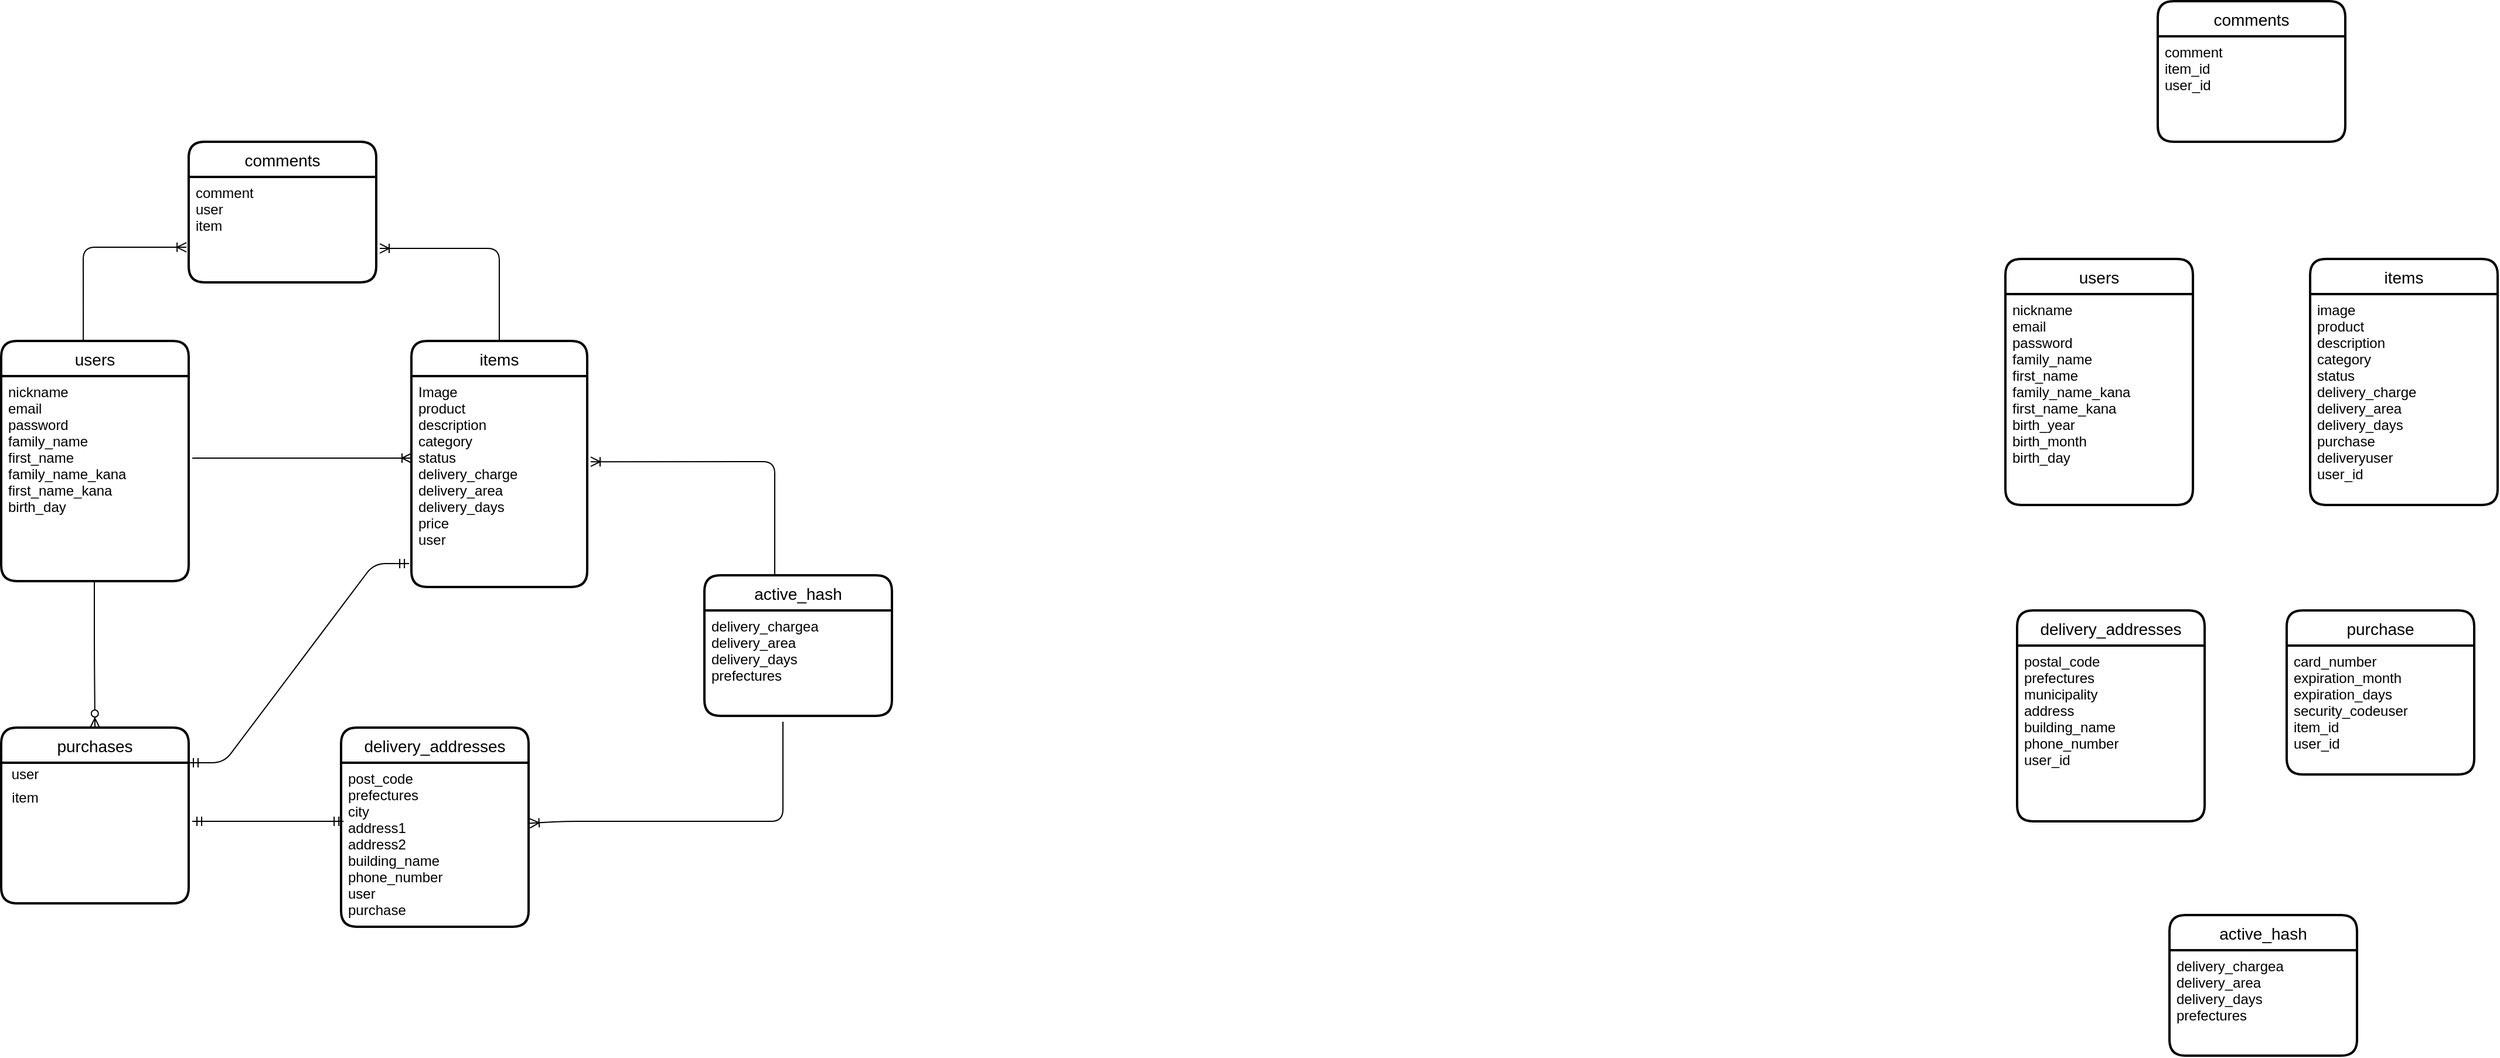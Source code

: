 <mxfile version="13.6.5">
    <diagram id="mU3WlqO-pgrdF8bEOCiX" name="ページ1">
        <mxGraphModel dx="2221" dy="1724" grid="1" gridSize="10" guides="1" tooltips="1" connect="1" arrows="1" fold="1" page="1" pageScale="1" pageWidth="827" pageHeight="1169" math="0" shadow="0">
            <root>
                <mxCell id="0"/>
                <mxCell id="1" parent="0"/>
                <mxCell id="42" value="users" style="swimlane;childLayout=stackLayout;horizontal=1;startSize=30;horizontalStack=0;rounded=1;fontSize=14;fontStyle=0;strokeWidth=2;resizeParent=0;resizeLast=1;shadow=0;dashed=0;align=center;" parent="1" vertex="1">
                    <mxGeometry x="180" y="10" width="160" height="210" as="geometry"/>
                </mxCell>
                <mxCell id="43" value="nickname&#10;email&#10;password&#10;family_name&#10;first_name&#10;family_name_kana&#10;first_name_kana&#10;birth_year&#10;birth_month&#10;birth_day" style="align=left;strokeColor=none;fillColor=none;spacingLeft=4;fontSize=12;verticalAlign=top;resizable=0;rotatable=0;part=1;" parent="42" vertex="1">
                    <mxGeometry y="30" width="160" height="180" as="geometry"/>
                </mxCell>
                <mxCell id="35" value="items" style="swimlane;childLayout=stackLayout;horizontal=1;startSize=30;horizontalStack=0;rounded=1;fontSize=14;fontStyle=0;strokeWidth=2;resizeParent=0;resizeLast=1;shadow=0;dashed=0;align=center;" parent="1" vertex="1">
                    <mxGeometry x="440" y="10" width="160" height="210" as="geometry"/>
                </mxCell>
                <mxCell id="36" value="image&#10;product&#10;description&#10;category&#10;status&#10;delivery_charge&#10;delivery_area&#10;delivery_days&#10;purchase&#10;deliveryuser&#10;user_id" style="align=left;strokeColor=none;fillColor=none;spacingLeft=4;fontSize=12;verticalAlign=top;resizable=0;rotatable=0;part=1;" parent="35" vertex="1">
                    <mxGeometry y="30" width="160" height="180" as="geometry"/>
                </mxCell>
                <mxCell id="46" value="comments" style="swimlane;childLayout=stackLayout;horizontal=1;startSize=30;horizontalStack=0;rounded=1;fontSize=14;fontStyle=0;strokeWidth=2;resizeParent=0;resizeLast=1;shadow=0;dashed=0;align=center;" parent="1" vertex="1">
                    <mxGeometry x="310" y="-210" width="160" height="120" as="geometry"/>
                </mxCell>
                <mxCell id="47" value="comment&#10;item_id&#10;user_id" style="align=left;strokeColor=none;fillColor=none;spacingLeft=4;fontSize=12;verticalAlign=top;resizable=0;rotatable=0;part=1;" parent="46" vertex="1">
                    <mxGeometry y="30" width="160" height="90" as="geometry"/>
                </mxCell>
                <mxCell id="44" value="delivery_addresses" style="swimlane;childLayout=stackLayout;horizontal=1;startSize=30;horizontalStack=0;rounded=1;fontSize=14;fontStyle=0;strokeWidth=2;resizeParent=0;resizeLast=1;shadow=0;dashed=0;align=center;" parent="1" vertex="1">
                    <mxGeometry x="190" y="310" width="160" height="180" as="geometry"/>
                </mxCell>
                <mxCell id="45" value="postal_code&#10;prefectures&#10;municipality&#10;address&#10;building_name&#10;phone_number&#10;user_id" style="align=left;strokeColor=none;fillColor=none;spacingLeft=4;fontSize=12;verticalAlign=top;resizable=0;rotatable=0;part=1;" parent="44" vertex="1">
                    <mxGeometry y="30" width="160" height="150" as="geometry"/>
                </mxCell>
                <mxCell id="48" value="purchase" style="swimlane;childLayout=stackLayout;horizontal=1;startSize=30;horizontalStack=0;rounded=1;fontSize=14;fontStyle=0;strokeWidth=2;resizeParent=0;resizeLast=1;shadow=0;dashed=0;align=center;" parent="1" vertex="1">
                    <mxGeometry x="420" y="310" width="160" height="140" as="geometry"/>
                </mxCell>
                <mxCell id="49" value="card_number&#10;expiration_month&#10;expiration_days&#10;security_codeuser&#10;item_id&#10;user_id" style="align=left;strokeColor=none;fillColor=none;spacingLeft=4;fontSize=12;verticalAlign=top;resizable=0;rotatable=0;part=1;" parent="48" vertex="1">
                    <mxGeometry y="30" width="160" height="110" as="geometry"/>
                </mxCell>
                <mxCell id="50" value="active_hash" style="swimlane;childLayout=stackLayout;horizontal=1;startSize=30;horizontalStack=0;rounded=1;fontSize=14;fontStyle=0;strokeWidth=2;resizeParent=0;resizeLast=1;shadow=0;dashed=0;align=center;" parent="1" vertex="1">
                    <mxGeometry x="320" y="570" width="160" height="120" as="geometry"/>
                </mxCell>
                <mxCell id="51" value="delivery_chargea&#10;delivery_area&#10;delivery_days&#10;prefectures" style="align=left;strokeColor=none;fillColor=none;spacingLeft=4;fontSize=12;verticalAlign=top;resizable=0;rotatable=0;part=1;" parent="50" vertex="1">
                    <mxGeometry y="30" width="160" height="90" as="geometry"/>
                </mxCell>
                <mxCell id="52" value="users" style="swimlane;childLayout=stackLayout;horizontal=1;startSize=30;horizontalStack=0;rounded=1;fontSize=14;fontStyle=0;strokeWidth=2;resizeParent=0;resizeLast=1;shadow=0;dashed=0;align=center;" parent="1" vertex="1">
                    <mxGeometry x="-1530" y="80" width="160" height="205" as="geometry"/>
                </mxCell>
                <mxCell id="53" value="nickname&#10;email&#10;password&#10;family_name&#10;first_name&#10;family_name_kana&#10;first_name_kana&#10;birth_day" style="align=left;strokeColor=none;fillColor=none;spacingLeft=4;fontSize=12;verticalAlign=top;resizable=0;rotatable=0;part=1;" parent="52" vertex="1">
                    <mxGeometry y="30" width="160" height="175" as="geometry"/>
                </mxCell>
                <mxCell id="67" value="" style="fontSize=12;html=1;endArrow=ERoneToMany;entryX=-0.012;entryY=0.667;entryDx=0;entryDy=0;entryPerimeter=0;exitX=0.438;exitY=0;exitDx=0;exitDy=0;exitPerimeter=0;" parent="1" source="52" target="60" edge="1">
                    <mxGeometry width="100" height="100" relative="1" as="geometry">
                        <mxPoint x="-1460" y="95" as="sourcePoint"/>
                        <mxPoint x="-1380" y="-20" as="targetPoint"/>
                        <Array as="points">
                            <mxPoint x="-1460"/>
                        </Array>
                    </mxGeometry>
                </mxCell>
                <mxCell id="74" value="" style="fontSize=12;html=1;endArrow=ERoneToMany;exitX=0.5;exitY=0;exitDx=0;exitDy=0;elbow=vertical;entryX=1.019;entryY=0.678;entryDx=0;entryDy=0;entryPerimeter=0;" parent="1" source="54" target="60" edge="1">
                    <mxGeometry width="100" height="100" relative="1" as="geometry">
                        <mxPoint x="-1120" y="80" as="sourcePoint"/>
                        <mxPoint x="-1208" y="-20" as="targetPoint"/>
                        <Array as="points">
                            <mxPoint x="-1105" y="1"/>
                        </Array>
                    </mxGeometry>
                </mxCell>
                <mxCell id="59" value="comments" style="swimlane;childLayout=stackLayout;horizontal=1;startSize=30;horizontalStack=0;rounded=1;fontSize=14;fontStyle=0;strokeWidth=2;resizeParent=0;resizeLast=1;shadow=0;dashed=0;align=center;" parent="1" vertex="1">
                    <mxGeometry x="-1370" y="-90" width="160" height="120" as="geometry"/>
                </mxCell>
                <mxCell id="60" value="comment&#10;user&#10;item&#10;" style="align=left;strokeColor=none;fillColor=none;spacingLeft=4;fontSize=12;verticalAlign=top;resizable=0;rotatable=0;part=1;" parent="59" vertex="1">
                    <mxGeometry y="30" width="160" height="90" as="geometry"/>
                </mxCell>
                <mxCell id="61" value="purchases" style="swimlane;childLayout=stackLayout;horizontal=1;startSize=30;horizontalStack=0;rounded=1;fontSize=14;fontStyle=0;strokeWidth=2;resizeParent=0;resizeLast=1;shadow=0;dashed=0;align=center;" parent="1" vertex="1">
                    <mxGeometry x="-1530" y="410" width="160" height="150" as="geometry"/>
                </mxCell>
                <mxCell id="78" value="" style="fontSize=12;html=1;endArrow=ERzeroToMany;endFill=1;entryX=0.5;entryY=0;entryDx=0;entryDy=0;" parent="1" target="61" edge="1">
                    <mxGeometry width="100" height="100" relative="1" as="geometry">
                        <mxPoint x="-1450.5" y="285" as="sourcePoint"/>
                        <mxPoint x="-1450" y="400" as="targetPoint"/>
                        <Array as="points">
                            <mxPoint x="-1450.5" y="345"/>
                        </Array>
                    </mxGeometry>
                </mxCell>
                <mxCell id="54" value="items" style="swimlane;childLayout=stackLayout;horizontal=1;startSize=30;horizontalStack=0;rounded=1;fontSize=14;fontStyle=0;strokeWidth=2;resizeParent=0;resizeLast=1;shadow=0;dashed=0;align=center;" parent="1" vertex="1">
                    <mxGeometry x="-1180" y="80" width="150" height="210" as="geometry"/>
                </mxCell>
                <mxCell id="55" value="Image&#10;product&#10;description&#10;category&#10;status&#10;delivery_charge&#10;delivery_area&#10;delivery_days&#10;price&#10;user" style="align=left;strokeColor=none;fillColor=none;spacingLeft=4;fontSize=12;verticalAlign=top;resizable=0;rotatable=0;part=1;" parent="54" vertex="1">
                    <mxGeometry y="30" width="150" height="180" as="geometry"/>
                </mxCell>
                <mxCell id="80" value="" style="edgeStyle=entityRelationEdgeStyle;fontSize=12;html=1;endArrow=ERoneToMany;exitX=1.019;exitY=0.4;exitDx=0;exitDy=0;exitPerimeter=0;" parent="1" source="53" edge="1">
                    <mxGeometry width="100" height="100" relative="1" as="geometry">
                        <mxPoint x="-1280" y="280" as="sourcePoint"/>
                        <mxPoint x="-1180" y="180" as="targetPoint"/>
                    </mxGeometry>
                </mxCell>
                <mxCell id="63" value="delivery_addresses" style="swimlane;childLayout=stackLayout;horizontal=1;startSize=30;horizontalStack=0;rounded=1;fontSize=14;fontStyle=0;strokeWidth=2;resizeParent=0;resizeLast=1;shadow=0;dashed=0;align=center;" parent="1" vertex="1">
                    <mxGeometry x="-1240" y="410" width="160" height="170" as="geometry"/>
                </mxCell>
                <mxCell id="64" value="post_code&#10;prefectures&#10;city&#10;address1&#10;address2&#10;building_name&#10;phone_number&#10;user&#10;purchase&#10;" style="align=left;strokeColor=none;fillColor=none;spacingLeft=4;fontSize=12;verticalAlign=top;resizable=0;rotatable=0;part=1;" parent="63" vertex="1">
                    <mxGeometry y="30" width="160" height="140" as="geometry"/>
                </mxCell>
                <mxCell id="82" value="" style="edgeStyle=entityRelationEdgeStyle;fontSize=12;html=1;endArrow=ERmandOne;startArrow=ERmandOne;exitX=1.019;exitY=0.417;exitDx=0;exitDy=0;exitPerimeter=0;entryX=0.013;entryY=0.357;entryDx=0;entryDy=0;entryPerimeter=0;" parent="1" target="64" edge="1">
                    <mxGeometry width="100" height="100" relative="1" as="geometry">
                        <mxPoint x="-1366.96" y="490.04" as="sourcePoint"/>
                        <mxPoint x="-1240" y="495" as="targetPoint"/>
                    </mxGeometry>
                </mxCell>
                <mxCell id="83" value="" style="edgeStyle=entityRelationEdgeStyle;fontSize=12;html=1;endArrow=ERmandOne;startArrow=ERmandOne;entryX=-0.013;entryY=0.889;entryDx=0;entryDy=0;entryPerimeter=0;exitX=1;exitY=0;exitDx=0;exitDy=0;" parent="1" target="55" edge="1">
                    <mxGeometry width="100" height="100" relative="1" as="geometry">
                        <mxPoint x="-1370" y="440" as="sourcePoint"/>
                        <mxPoint x="-1292" y="305" as="targetPoint"/>
                    </mxGeometry>
                </mxCell>
                <mxCell id="65" value="active_hash" style="swimlane;childLayout=stackLayout;horizontal=1;startSize=30;horizontalStack=0;rounded=1;fontSize=14;fontStyle=0;strokeWidth=2;resizeParent=0;resizeLast=1;shadow=0;dashed=0;align=center;" parent="1" vertex="1">
                    <mxGeometry x="-930" y="280" width="160" height="120" as="geometry"/>
                </mxCell>
                <mxCell id="66" value="delivery_chargea&#10;delivery_area&#10;delivery_days&#10;prefectures" style="align=left;strokeColor=none;fillColor=none;spacingLeft=4;fontSize=12;verticalAlign=top;resizable=0;rotatable=0;part=1;" parent="65" vertex="1">
                    <mxGeometry y="30" width="160" height="90" as="geometry"/>
                </mxCell>
                <mxCell id="87" value="" style="fontSize=12;html=1;endArrow=ERoneToMany;entryX=1.02;entryY=0.406;entryDx=0;entryDy=0;entryPerimeter=0;" parent="1" target="55" edge="1">
                    <mxGeometry width="100" height="100" relative="1" as="geometry">
                        <mxPoint x="-870" y="280" as="sourcePoint"/>
                        <mxPoint x="-770" y="180" as="targetPoint"/>
                        <Array as="points">
                            <mxPoint x="-870" y="183"/>
                        </Array>
                    </mxGeometry>
                </mxCell>
                <mxCell id="88" value="" style="fontSize=12;html=1;endArrow=ERoneToMany;entryX=1.006;entryY=0.369;entryDx=0;entryDy=0;entryPerimeter=0;" parent="1" target="64" edge="1">
                    <mxGeometry width="100" height="100" relative="1" as="geometry">
                        <mxPoint x="-863" y="405" as="sourcePoint"/>
                        <mxPoint x="-1070" y="488" as="targetPoint"/>
                        <Array as="points">
                            <mxPoint x="-863" y="490"/>
                            <mxPoint x="-1049" y="490"/>
                        </Array>
                    </mxGeometry>
                </mxCell>
                <mxCell id="91" value="user" style="text;html=1;align=center;verticalAlign=middle;resizable=0;points=[];autosize=1;" vertex="1" parent="1">
                    <mxGeometry x="-1530" y="440" width="40" height="20" as="geometry"/>
                </mxCell>
                <mxCell id="92" value="item" style="text;html=1;align=center;verticalAlign=middle;resizable=0;points=[];autosize=1;" vertex="1" parent="1">
                    <mxGeometry x="-1530" y="460" width="40" height="20" as="geometry"/>
                </mxCell>
            </root>
        </mxGraphModel>
    </diagram>
</mxfile>